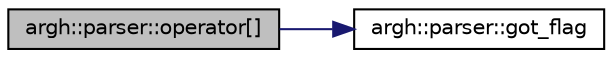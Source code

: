 digraph "argh::parser::operator[]"
{
 // LATEX_PDF_SIZE
  edge [fontname="Helvetica",fontsize="10",labelfontname="Helvetica",labelfontsize="10"];
  node [fontname="Helvetica",fontsize="10",shape=record];
  rankdir="LR";
  Node1 [label="argh::parser::operator[]",height=0.2,width=0.4,color="black", fillcolor="grey75", style="filled", fontcolor="black",tooltip=" "];
  Node1 -> Node2 [color="midnightblue",fontsize="10",style="solid"];
  Node2 [label="argh::parser::got_flag",height=0.2,width=0.4,color="black", fillcolor="white", style="filled",URL="$classargh_1_1parser.html#a1927ea1c49d2abb6b79730c7b096f7c1",tooltip=" "];
}
